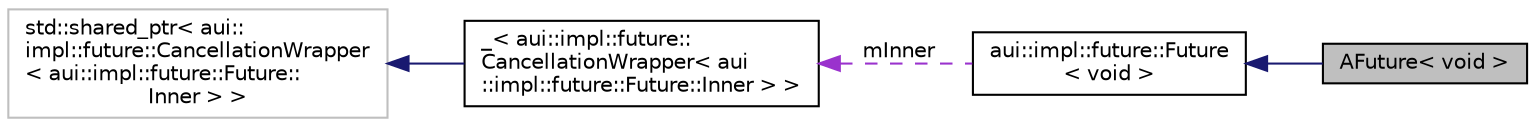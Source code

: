 digraph "AFuture&lt; void &gt;"
{
 // LATEX_PDF_SIZE
  edge [fontname="Helvetica",fontsize="10",labelfontname="Helvetica",labelfontsize="10"];
  node [fontname="Helvetica",fontsize="10",shape=record];
  rankdir="LR";
  Node1 [label="AFuture\< void \>",height=0.2,width=0.4,color="black", fillcolor="grey75", style="filled", fontcolor="black",tooltip=" "];
  Node2 -> Node1 [dir="back",color="midnightblue",fontsize="10",style="solid",fontname="Helvetica"];
  Node2 [label="aui::impl::future::Future\l\< void \>",height=0.2,width=0.4,color="black", fillcolor="white", style="filled",URL="$classaui_1_1impl_1_1future_1_1Future.html",tooltip=" "];
  Node3 -> Node2 [dir="back",color="darkorchid3",fontsize="10",style="dashed",label=" mInner" ,fontname="Helvetica"];
  Node3 [label="_\< aui::impl::future::\lCancellationWrapper\< aui\l::impl::future::Future::Inner \> \>",height=0.2,width=0.4,color="black", fillcolor="white", style="filled",URL="$class__.html",tooltip=" "];
  Node4 -> Node3 [dir="back",color="midnightblue",fontsize="10",style="solid",fontname="Helvetica"];
  Node4 [label="std::shared_ptr\< aui::\limpl::future::CancellationWrapper\l\< aui::impl::future::Future::\lInner \> \>",height=0.2,width=0.4,color="grey75", fillcolor="white", style="filled",tooltip=" "];
}
